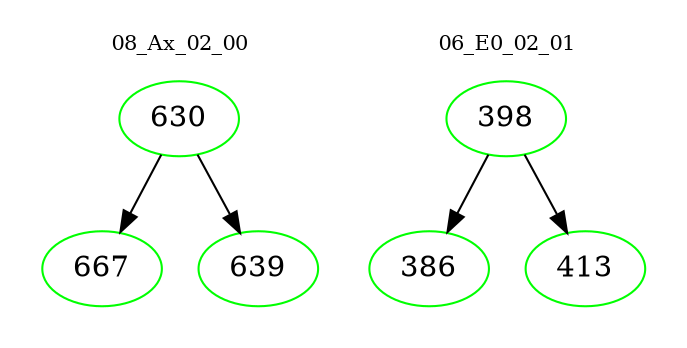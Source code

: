 digraph{
subgraph cluster_0 {
color = white
label = "08_Ax_02_00";
fontsize=10;
T0_630 [label="630", color="green"]
T0_630 -> T0_667 [color="black"]
T0_667 [label="667", color="green"]
T0_630 -> T0_639 [color="black"]
T0_639 [label="639", color="green"]
}
subgraph cluster_1 {
color = white
label = "06_E0_02_01";
fontsize=10;
T1_398 [label="398", color="green"]
T1_398 -> T1_386 [color="black"]
T1_386 [label="386", color="green"]
T1_398 -> T1_413 [color="black"]
T1_413 [label="413", color="green"]
}
}
